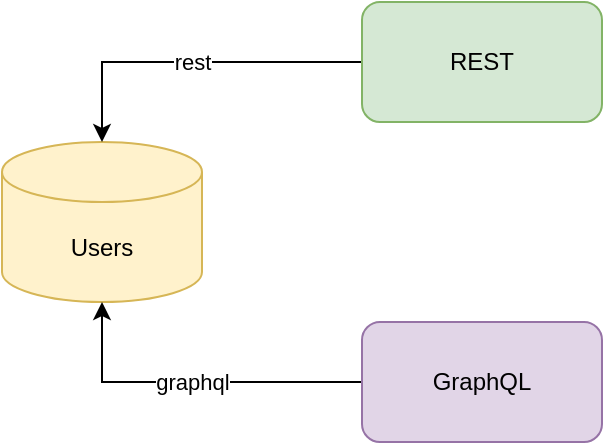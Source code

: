 <mxfile version="21.2.8" type="device">
  <diagram name="GraphQL" id="l9N_ZzeOaGVsbUyVFAMf">
    <mxGraphModel dx="629" dy="306" grid="0" gridSize="10" guides="1" tooltips="1" connect="1" arrows="1" fold="1" page="1" pageScale="1" pageWidth="827" pageHeight="1169" math="0" shadow="0">
      <root>
        <mxCell id="0" />
        <mxCell id="1" parent="0" />
        <mxCell id="h_blIbdBl57e3nX8lcWe-1" value="Users" style="shape=cylinder3;whiteSpace=wrap;html=1;boundedLbl=1;backgroundOutline=1;size=15;fillColor=#fff2cc;strokeColor=#d6b656;" parent="1" vertex="1">
          <mxGeometry x="240" y="360" width="100" height="80" as="geometry" />
        </mxCell>
        <mxCell id="h_blIbdBl57e3nX8lcWe-4" value="rest" style="edgeStyle=orthogonalEdgeStyle;rounded=0;orthogonalLoop=1;jettySize=auto;html=1;" parent="1" source="h_blIbdBl57e3nX8lcWe-2" target="h_blIbdBl57e3nX8lcWe-1" edge="1">
          <mxGeometry relative="1" as="geometry" />
        </mxCell>
        <mxCell id="h_blIbdBl57e3nX8lcWe-2" value="REST" style="rounded=1;whiteSpace=wrap;html=1;fillColor=#d5e8d4;strokeColor=#82b366;" parent="1" vertex="1">
          <mxGeometry x="420" y="290" width="120" height="60" as="geometry" />
        </mxCell>
        <mxCell id="h_blIbdBl57e3nX8lcWe-5" value="graphql" style="edgeStyle=orthogonalEdgeStyle;rounded=0;orthogonalLoop=1;jettySize=auto;html=1;entryX=0.5;entryY=1;entryDx=0;entryDy=0;entryPerimeter=0;" parent="1" source="h_blIbdBl57e3nX8lcWe-3" target="h_blIbdBl57e3nX8lcWe-1" edge="1">
          <mxGeometry relative="1" as="geometry" />
        </mxCell>
        <mxCell id="h_blIbdBl57e3nX8lcWe-3" value="GraphQL" style="rounded=1;whiteSpace=wrap;html=1;fillColor=#e1d5e7;strokeColor=#9673a6;" parent="1" vertex="1">
          <mxGeometry x="420" y="450" width="120" height="60" as="geometry" />
        </mxCell>
      </root>
    </mxGraphModel>
  </diagram>
</mxfile>
